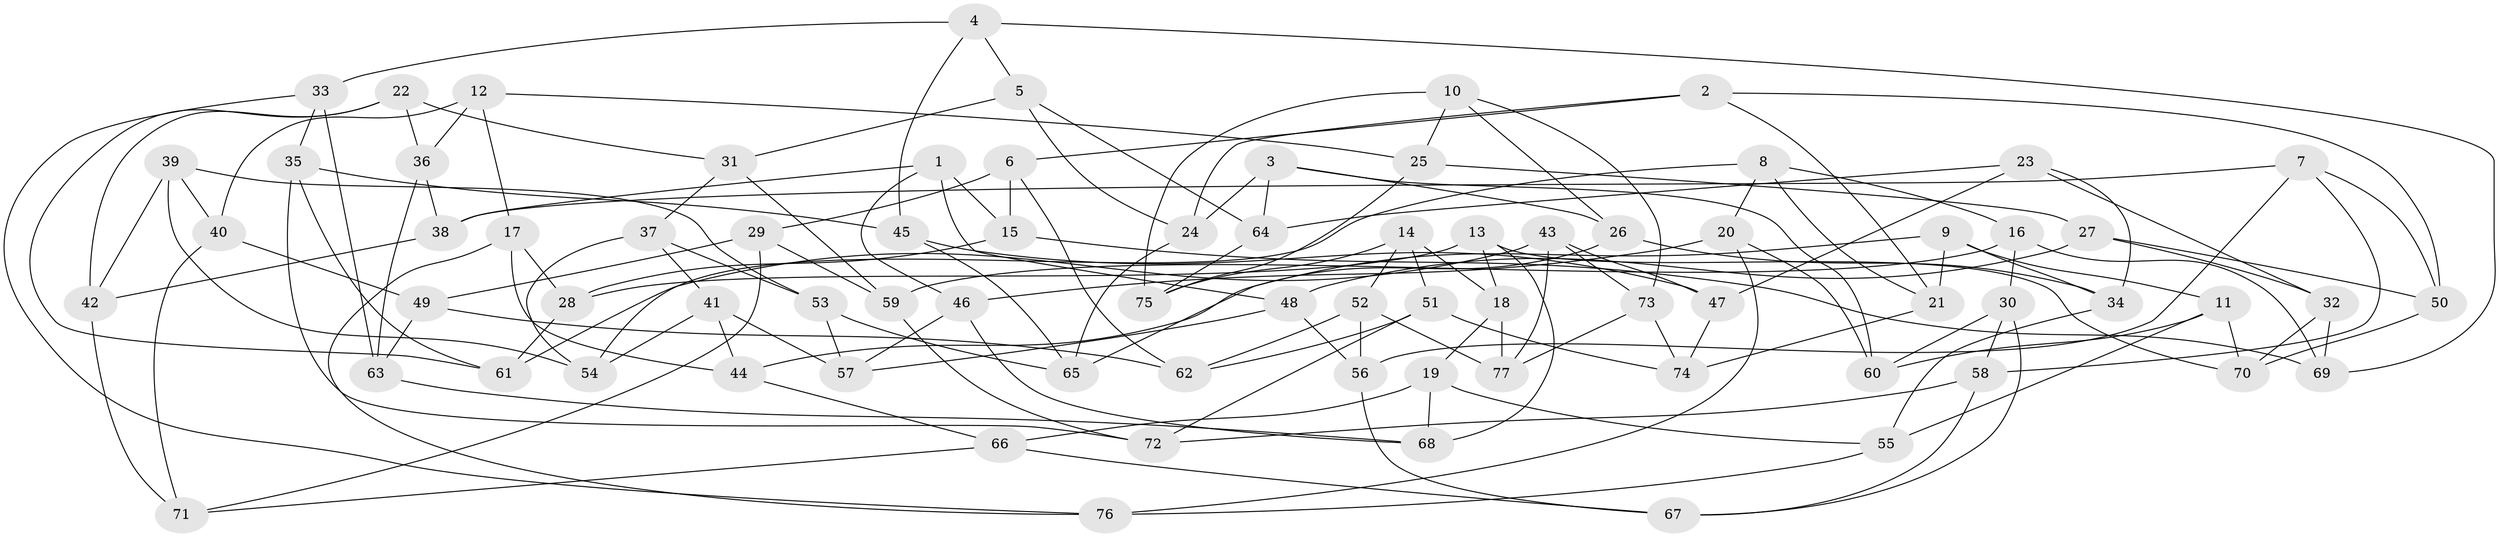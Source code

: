 // Generated by graph-tools (version 1.1) at 2025/16/03/09/25 04:16:30]
// undirected, 77 vertices, 154 edges
graph export_dot {
graph [start="1"]
  node [color=gray90,style=filled];
  1;
  2;
  3;
  4;
  5;
  6;
  7;
  8;
  9;
  10;
  11;
  12;
  13;
  14;
  15;
  16;
  17;
  18;
  19;
  20;
  21;
  22;
  23;
  24;
  25;
  26;
  27;
  28;
  29;
  30;
  31;
  32;
  33;
  34;
  35;
  36;
  37;
  38;
  39;
  40;
  41;
  42;
  43;
  44;
  45;
  46;
  47;
  48;
  49;
  50;
  51;
  52;
  53;
  54;
  55;
  56;
  57;
  58;
  59;
  60;
  61;
  62;
  63;
  64;
  65;
  66;
  67;
  68;
  69;
  70;
  71;
  72;
  73;
  74;
  75;
  76;
  77;
  1 -- 48;
  1 -- 46;
  1 -- 15;
  1 -- 38;
  2 -- 24;
  2 -- 21;
  2 -- 50;
  2 -- 6;
  3 -- 26;
  3 -- 24;
  3 -- 60;
  3 -- 64;
  4 -- 45;
  4 -- 5;
  4 -- 69;
  4 -- 33;
  5 -- 24;
  5 -- 64;
  5 -- 31;
  6 -- 15;
  6 -- 29;
  6 -- 62;
  7 -- 58;
  7 -- 38;
  7 -- 56;
  7 -- 50;
  8 -- 20;
  8 -- 54;
  8 -- 21;
  8 -- 16;
  9 -- 44;
  9 -- 21;
  9 -- 34;
  9 -- 11;
  10 -- 73;
  10 -- 25;
  10 -- 75;
  10 -- 26;
  11 -- 70;
  11 -- 55;
  11 -- 60;
  12 -- 17;
  12 -- 25;
  12 -- 36;
  12 -- 40;
  13 -- 18;
  13 -- 68;
  13 -- 28;
  13 -- 70;
  14 -- 52;
  14 -- 51;
  14 -- 75;
  14 -- 18;
  15 -- 28;
  15 -- 69;
  16 -- 59;
  16 -- 69;
  16 -- 30;
  17 -- 76;
  17 -- 44;
  17 -- 28;
  18 -- 77;
  18 -- 19;
  19 -- 66;
  19 -- 68;
  19 -- 55;
  20 -- 60;
  20 -- 46;
  20 -- 76;
  21 -- 74;
  22 -- 61;
  22 -- 31;
  22 -- 42;
  22 -- 36;
  23 -- 64;
  23 -- 32;
  23 -- 47;
  23 -- 34;
  24 -- 65;
  25 -- 75;
  25 -- 27;
  26 -- 34;
  26 -- 65;
  27 -- 50;
  27 -- 32;
  27 -- 48;
  28 -- 61;
  29 -- 59;
  29 -- 49;
  29 -- 71;
  30 -- 60;
  30 -- 67;
  30 -- 58;
  31 -- 59;
  31 -- 37;
  32 -- 70;
  32 -- 69;
  33 -- 76;
  33 -- 35;
  33 -- 63;
  34 -- 55;
  35 -- 61;
  35 -- 72;
  35 -- 45;
  36 -- 63;
  36 -- 38;
  37 -- 54;
  37 -- 53;
  37 -- 41;
  38 -- 42;
  39 -- 54;
  39 -- 42;
  39 -- 53;
  39 -- 40;
  40 -- 49;
  40 -- 71;
  41 -- 54;
  41 -- 57;
  41 -- 44;
  42 -- 71;
  43 -- 77;
  43 -- 61;
  43 -- 47;
  43 -- 73;
  44 -- 66;
  45 -- 65;
  45 -- 47;
  46 -- 57;
  46 -- 68;
  47 -- 74;
  48 -- 57;
  48 -- 56;
  49 -- 63;
  49 -- 62;
  50 -- 70;
  51 -- 72;
  51 -- 62;
  51 -- 74;
  52 -- 77;
  52 -- 56;
  52 -- 62;
  53 -- 65;
  53 -- 57;
  55 -- 76;
  56 -- 67;
  58 -- 67;
  58 -- 72;
  59 -- 72;
  63 -- 68;
  64 -- 75;
  66 -- 71;
  66 -- 67;
  73 -- 74;
  73 -- 77;
}
